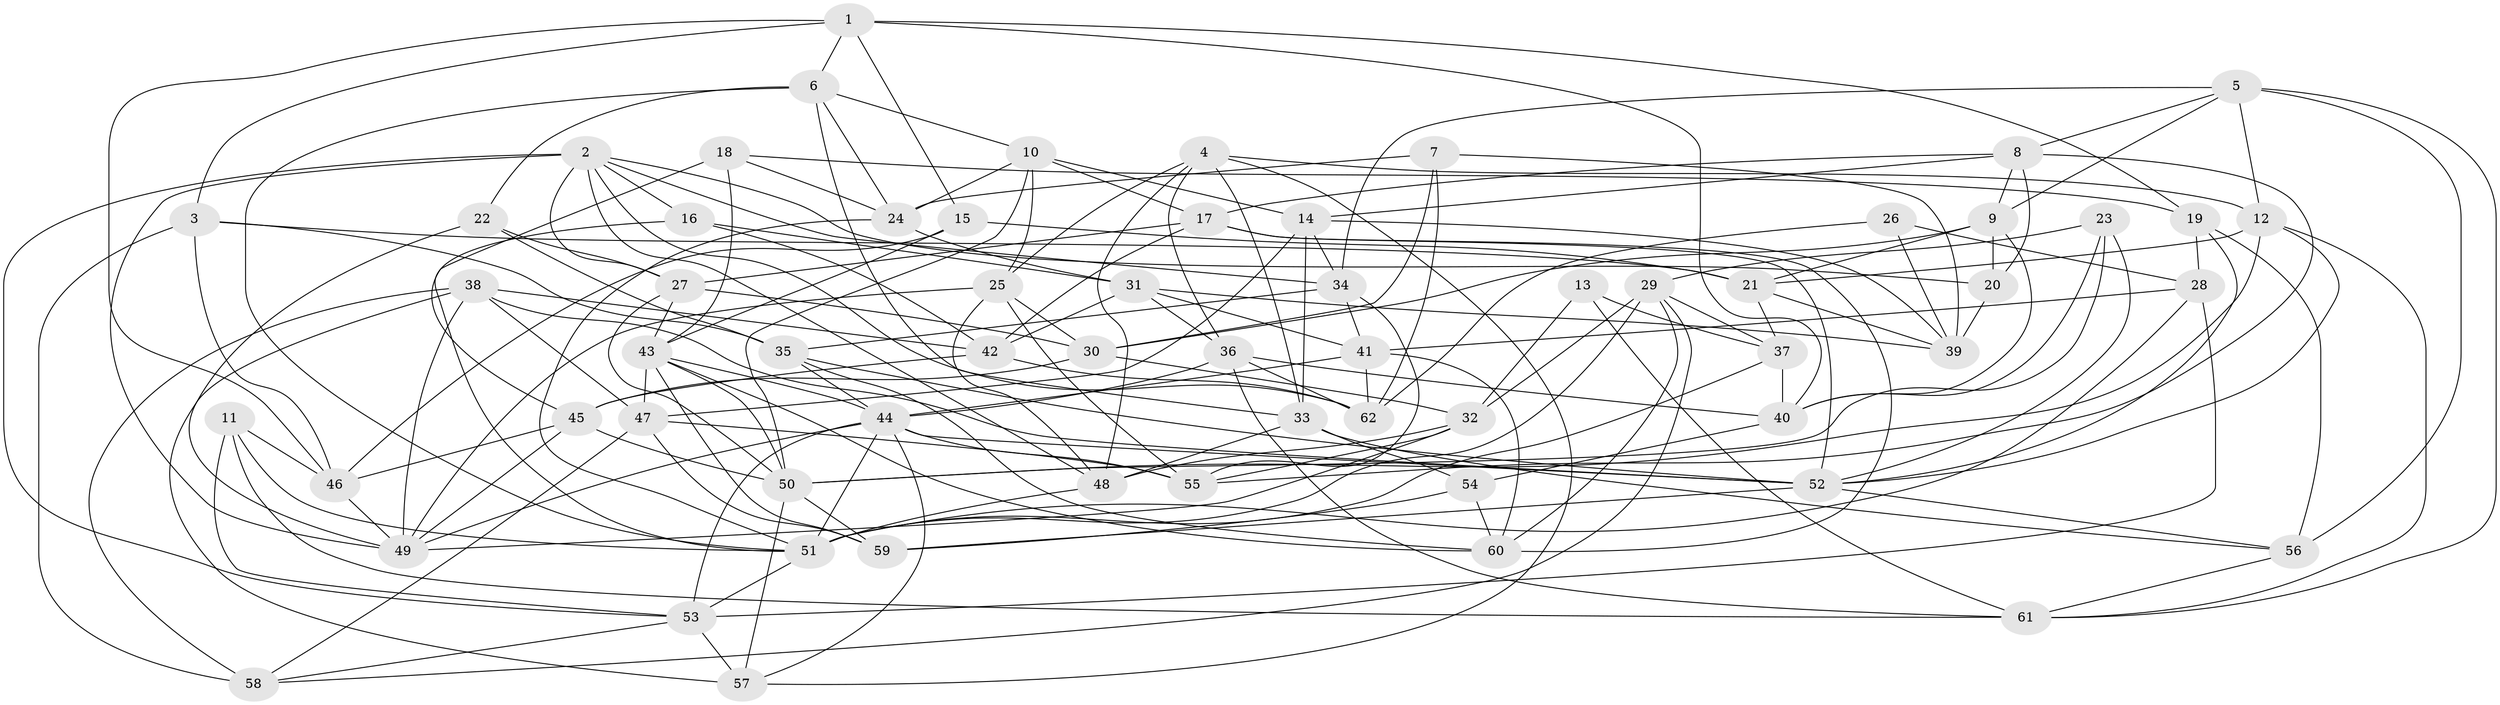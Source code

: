 // original degree distribution, {4: 1.0}
// Generated by graph-tools (version 1.1) at 2025/27/03/09/25 03:27:02]
// undirected, 62 vertices, 180 edges
graph export_dot {
graph [start="1"]
  node [color=gray90,style=filled];
  1;
  2;
  3;
  4;
  5;
  6;
  7;
  8;
  9;
  10;
  11;
  12;
  13;
  14;
  15;
  16;
  17;
  18;
  19;
  20;
  21;
  22;
  23;
  24;
  25;
  26;
  27;
  28;
  29;
  30;
  31;
  32;
  33;
  34;
  35;
  36;
  37;
  38;
  39;
  40;
  41;
  42;
  43;
  44;
  45;
  46;
  47;
  48;
  49;
  50;
  51;
  52;
  53;
  54;
  55;
  56;
  57;
  58;
  59;
  60;
  61;
  62;
  1 -- 3 [weight=1.0];
  1 -- 6 [weight=1.0];
  1 -- 15 [weight=1.0];
  1 -- 19 [weight=1.0];
  1 -- 40 [weight=1.0];
  1 -- 46 [weight=1.0];
  2 -- 16 [weight=1.0];
  2 -- 20 [weight=1.0];
  2 -- 27 [weight=1.0];
  2 -- 34 [weight=1.0];
  2 -- 48 [weight=1.0];
  2 -- 49 [weight=1.0];
  2 -- 53 [weight=1.0];
  2 -- 62 [weight=1.0];
  3 -- 21 [weight=1.0];
  3 -- 35 [weight=1.0];
  3 -- 46 [weight=1.0];
  3 -- 58 [weight=2.0];
  4 -- 12 [weight=1.0];
  4 -- 25 [weight=1.0];
  4 -- 33 [weight=1.0];
  4 -- 36 [weight=1.0];
  4 -- 48 [weight=1.0];
  4 -- 57 [weight=1.0];
  5 -- 8 [weight=1.0];
  5 -- 9 [weight=1.0];
  5 -- 12 [weight=1.0];
  5 -- 34 [weight=1.0];
  5 -- 56 [weight=1.0];
  5 -- 61 [weight=1.0];
  6 -- 10 [weight=1.0];
  6 -- 22 [weight=1.0];
  6 -- 24 [weight=1.0];
  6 -- 33 [weight=1.0];
  6 -- 51 [weight=1.0];
  7 -- 24 [weight=1.0];
  7 -- 30 [weight=1.0];
  7 -- 39 [weight=1.0];
  7 -- 62 [weight=1.0];
  8 -- 9 [weight=1.0];
  8 -- 14 [weight=1.0];
  8 -- 17 [weight=1.0];
  8 -- 20 [weight=1.0];
  8 -- 55 [weight=1.0];
  9 -- 20 [weight=1.0];
  9 -- 21 [weight=1.0];
  9 -- 30 [weight=1.0];
  9 -- 40 [weight=1.0];
  10 -- 14 [weight=1.0];
  10 -- 17 [weight=1.0];
  10 -- 24 [weight=1.0];
  10 -- 25 [weight=1.0];
  10 -- 50 [weight=1.0];
  11 -- 46 [weight=1.0];
  11 -- 51 [weight=1.0];
  11 -- 53 [weight=1.0];
  11 -- 61 [weight=1.0];
  12 -- 21 [weight=1.0];
  12 -- 50 [weight=1.0];
  12 -- 52 [weight=1.0];
  12 -- 61 [weight=1.0];
  13 -- 32 [weight=1.0];
  13 -- 37 [weight=2.0];
  13 -- 61 [weight=1.0];
  14 -- 33 [weight=1.0];
  14 -- 34 [weight=1.0];
  14 -- 39 [weight=1.0];
  14 -- 47 [weight=1.0];
  15 -- 21 [weight=1.0];
  15 -- 43 [weight=1.0];
  15 -- 46 [weight=1.0];
  16 -- 31 [weight=1.0];
  16 -- 42 [weight=1.0];
  16 -- 51 [weight=1.0];
  17 -- 27 [weight=1.0];
  17 -- 42 [weight=1.0];
  17 -- 52 [weight=1.0];
  17 -- 60 [weight=1.0];
  18 -- 19 [weight=1.0];
  18 -- 24 [weight=1.0];
  18 -- 43 [weight=1.0];
  18 -- 45 [weight=1.0];
  19 -- 28 [weight=1.0];
  19 -- 52 [weight=1.0];
  19 -- 56 [weight=2.0];
  20 -- 39 [weight=1.0];
  21 -- 37 [weight=1.0];
  21 -- 39 [weight=1.0];
  22 -- 27 [weight=1.0];
  22 -- 35 [weight=1.0];
  22 -- 49 [weight=1.0];
  23 -- 29 [weight=1.0];
  23 -- 40 [weight=1.0];
  23 -- 50 [weight=1.0];
  23 -- 52 [weight=1.0];
  24 -- 31 [weight=1.0];
  24 -- 51 [weight=1.0];
  25 -- 30 [weight=1.0];
  25 -- 48 [weight=1.0];
  25 -- 49 [weight=1.0];
  25 -- 55 [weight=1.0];
  26 -- 28 [weight=2.0];
  26 -- 39 [weight=1.0];
  26 -- 62 [weight=1.0];
  27 -- 30 [weight=1.0];
  27 -- 43 [weight=1.0];
  27 -- 50 [weight=1.0];
  28 -- 41 [weight=1.0];
  28 -- 51 [weight=1.0];
  28 -- 53 [weight=1.0];
  29 -- 32 [weight=1.0];
  29 -- 37 [weight=1.0];
  29 -- 51 [weight=1.0];
  29 -- 58 [weight=1.0];
  29 -- 60 [weight=1.0];
  30 -- 32 [weight=1.0];
  30 -- 45 [weight=1.0];
  31 -- 36 [weight=1.0];
  31 -- 39 [weight=1.0];
  31 -- 41 [weight=1.0];
  31 -- 42 [weight=1.0];
  32 -- 48 [weight=1.0];
  32 -- 49 [weight=1.0];
  32 -- 55 [weight=1.0];
  33 -- 48 [weight=1.0];
  33 -- 54 [weight=1.0];
  33 -- 56 [weight=1.0];
  34 -- 35 [weight=1.0];
  34 -- 41 [weight=1.0];
  34 -- 55 [weight=1.0];
  35 -- 44 [weight=1.0];
  35 -- 52 [weight=1.0];
  35 -- 60 [weight=1.0];
  36 -- 40 [weight=1.0];
  36 -- 44 [weight=1.0];
  36 -- 61 [weight=1.0];
  36 -- 62 [weight=1.0];
  37 -- 40 [weight=1.0];
  37 -- 51 [weight=1.0];
  38 -- 42 [weight=1.0];
  38 -- 47 [weight=1.0];
  38 -- 49 [weight=1.0];
  38 -- 52 [weight=1.0];
  38 -- 57 [weight=1.0];
  38 -- 58 [weight=1.0];
  40 -- 54 [weight=1.0];
  41 -- 44 [weight=1.0];
  41 -- 60 [weight=1.0];
  41 -- 62 [weight=1.0];
  42 -- 45 [weight=1.0];
  42 -- 62 [weight=1.0];
  43 -- 44 [weight=1.0];
  43 -- 47 [weight=1.0];
  43 -- 50 [weight=1.0];
  43 -- 59 [weight=1.0];
  43 -- 60 [weight=1.0];
  44 -- 49 [weight=1.0];
  44 -- 51 [weight=1.0];
  44 -- 52 [weight=1.0];
  44 -- 53 [weight=1.0];
  44 -- 55 [weight=1.0];
  44 -- 57 [weight=1.0];
  45 -- 46 [weight=1.0];
  45 -- 49 [weight=1.0];
  45 -- 50 [weight=1.0];
  46 -- 49 [weight=1.0];
  47 -- 55 [weight=1.0];
  47 -- 58 [weight=1.0];
  47 -- 59 [weight=1.0];
  48 -- 51 [weight=1.0];
  50 -- 57 [weight=1.0];
  50 -- 59 [weight=1.0];
  51 -- 53 [weight=1.0];
  52 -- 56 [weight=1.0];
  52 -- 59 [weight=2.0];
  53 -- 57 [weight=2.0];
  53 -- 58 [weight=1.0];
  54 -- 59 [weight=1.0];
  54 -- 60 [weight=1.0];
  56 -- 61 [weight=1.0];
}
